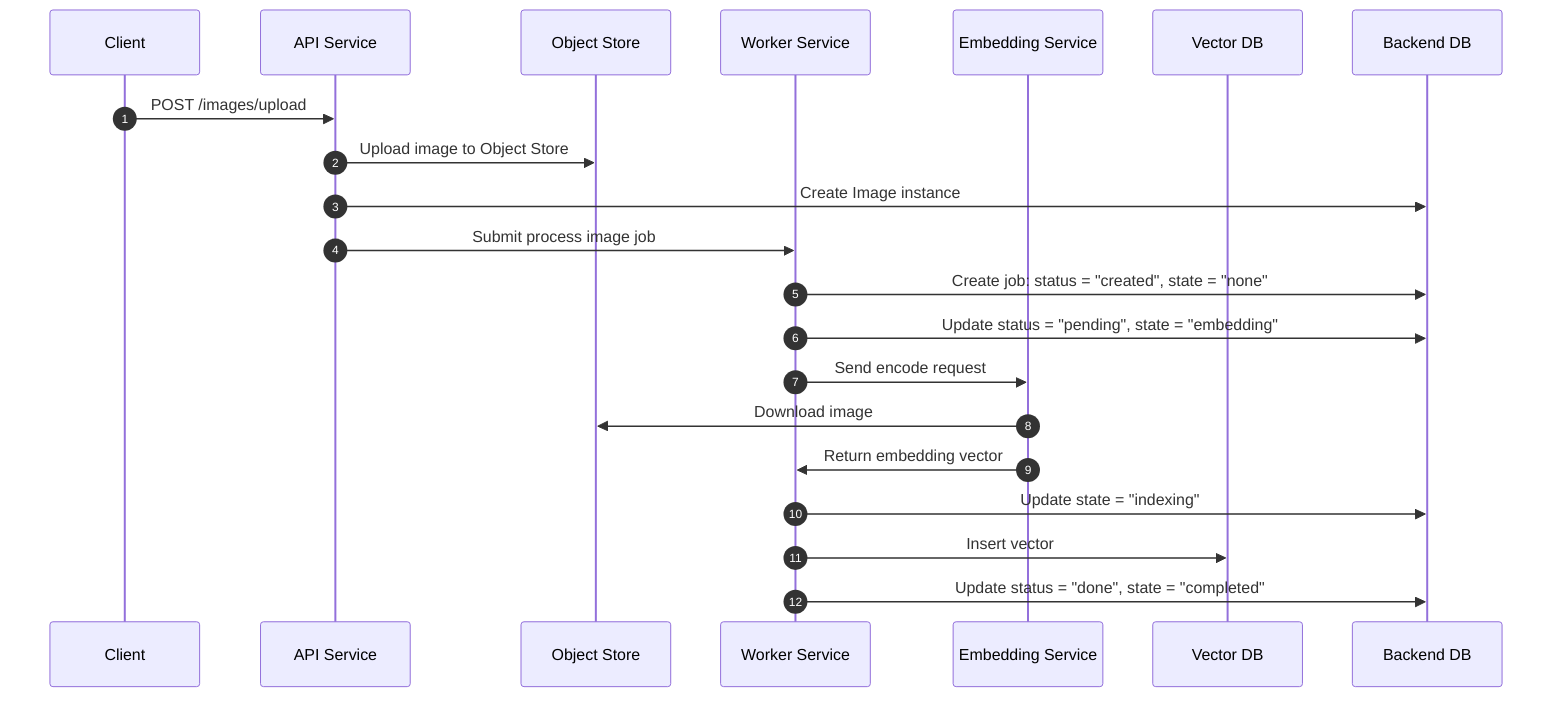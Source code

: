 sequenceDiagram
  autonumber
  participant Client
  participant API as API Service
  participant OBJ as Object Store
  participant WORKER as Worker Service
  participant EMBED as Embedding Service
  participant VECTOR as Vector DB
  participant DB as Backend DB

  Client->>API: POST /images/upload
  API->>OBJ: Upload image to Object Store
  API->>DB: Create Image instance
  API->>WORKER: Submit process image job

  WORKER->>DB: Create job: status = "created", state = "none"
  WORKER->>DB: Update status = "pending", state = "embedding"
  WORKER->>EMBED: Send encode request

  EMBED->>OBJ: Download image
  EMBED->>WORKER: Return embedding vector


  WORKER->>DB: Update state = "indexing"
  WORKER->>VECTOR: Insert vector
  WORKER->>DB: Update status = "done", state = "completed"